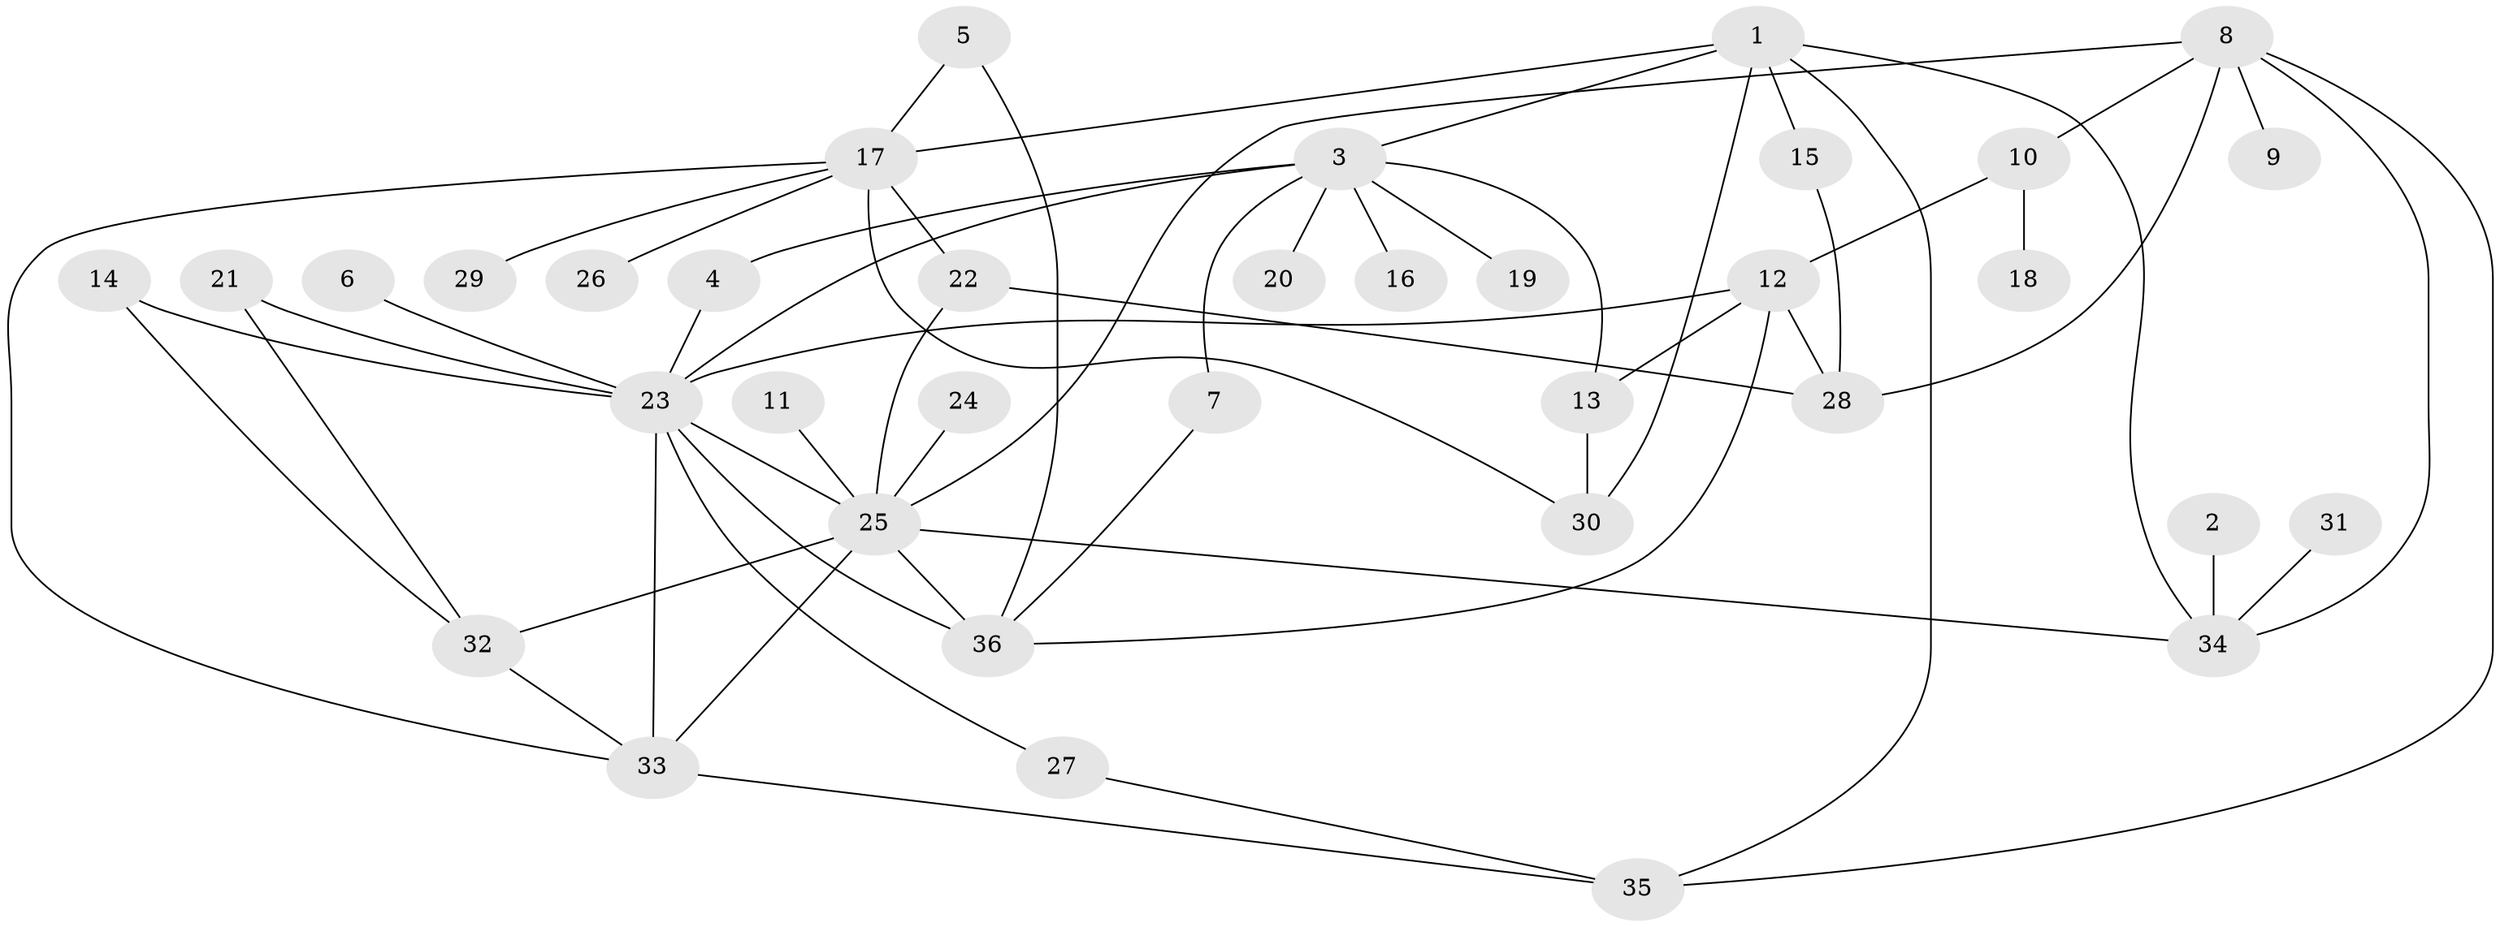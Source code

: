 // original degree distribution, {6: 0.09859154929577464, 7: 0.014084507042253521, 2: 0.29577464788732394, 3: 0.19718309859154928, 5: 0.028169014084507043, 1: 0.2676056338028169, 4: 0.09859154929577464}
// Generated by graph-tools (version 1.1) at 2025/49/03/09/25 03:49:24]
// undirected, 36 vertices, 58 edges
graph export_dot {
graph [start="1"]
  node [color=gray90,style=filled];
  1;
  2;
  3;
  4;
  5;
  6;
  7;
  8;
  9;
  10;
  11;
  12;
  13;
  14;
  15;
  16;
  17;
  18;
  19;
  20;
  21;
  22;
  23;
  24;
  25;
  26;
  27;
  28;
  29;
  30;
  31;
  32;
  33;
  34;
  35;
  36;
  1 -- 3 [weight=1.0];
  1 -- 15 [weight=1.0];
  1 -- 17 [weight=1.0];
  1 -- 30 [weight=1.0];
  1 -- 34 [weight=1.0];
  1 -- 35 [weight=1.0];
  2 -- 34 [weight=1.0];
  3 -- 4 [weight=1.0];
  3 -- 7 [weight=1.0];
  3 -- 13 [weight=1.0];
  3 -- 16 [weight=1.0];
  3 -- 19 [weight=1.0];
  3 -- 20 [weight=1.0];
  3 -- 23 [weight=1.0];
  4 -- 23 [weight=1.0];
  5 -- 17 [weight=1.0];
  5 -- 36 [weight=1.0];
  6 -- 23 [weight=1.0];
  7 -- 36 [weight=1.0];
  8 -- 9 [weight=1.0];
  8 -- 10 [weight=1.0];
  8 -- 25 [weight=1.0];
  8 -- 28 [weight=1.0];
  8 -- 34 [weight=1.0];
  8 -- 35 [weight=1.0];
  10 -- 12 [weight=1.0];
  10 -- 18 [weight=1.0];
  11 -- 25 [weight=1.0];
  12 -- 13 [weight=1.0];
  12 -- 23 [weight=1.0];
  12 -- 28 [weight=1.0];
  12 -- 36 [weight=1.0];
  13 -- 30 [weight=1.0];
  14 -- 23 [weight=1.0];
  14 -- 32 [weight=1.0];
  15 -- 28 [weight=1.0];
  17 -- 22 [weight=1.0];
  17 -- 26 [weight=1.0];
  17 -- 29 [weight=1.0];
  17 -- 30 [weight=1.0];
  17 -- 33 [weight=1.0];
  21 -- 23 [weight=1.0];
  21 -- 32 [weight=1.0];
  22 -- 25 [weight=1.0];
  22 -- 28 [weight=1.0];
  23 -- 25 [weight=1.0];
  23 -- 27 [weight=1.0];
  23 -- 33 [weight=1.0];
  23 -- 36 [weight=2.0];
  24 -- 25 [weight=1.0];
  25 -- 32 [weight=1.0];
  25 -- 33 [weight=1.0];
  25 -- 34 [weight=1.0];
  25 -- 36 [weight=1.0];
  27 -- 35 [weight=1.0];
  31 -- 34 [weight=1.0];
  32 -- 33 [weight=1.0];
  33 -- 35 [weight=1.0];
}
